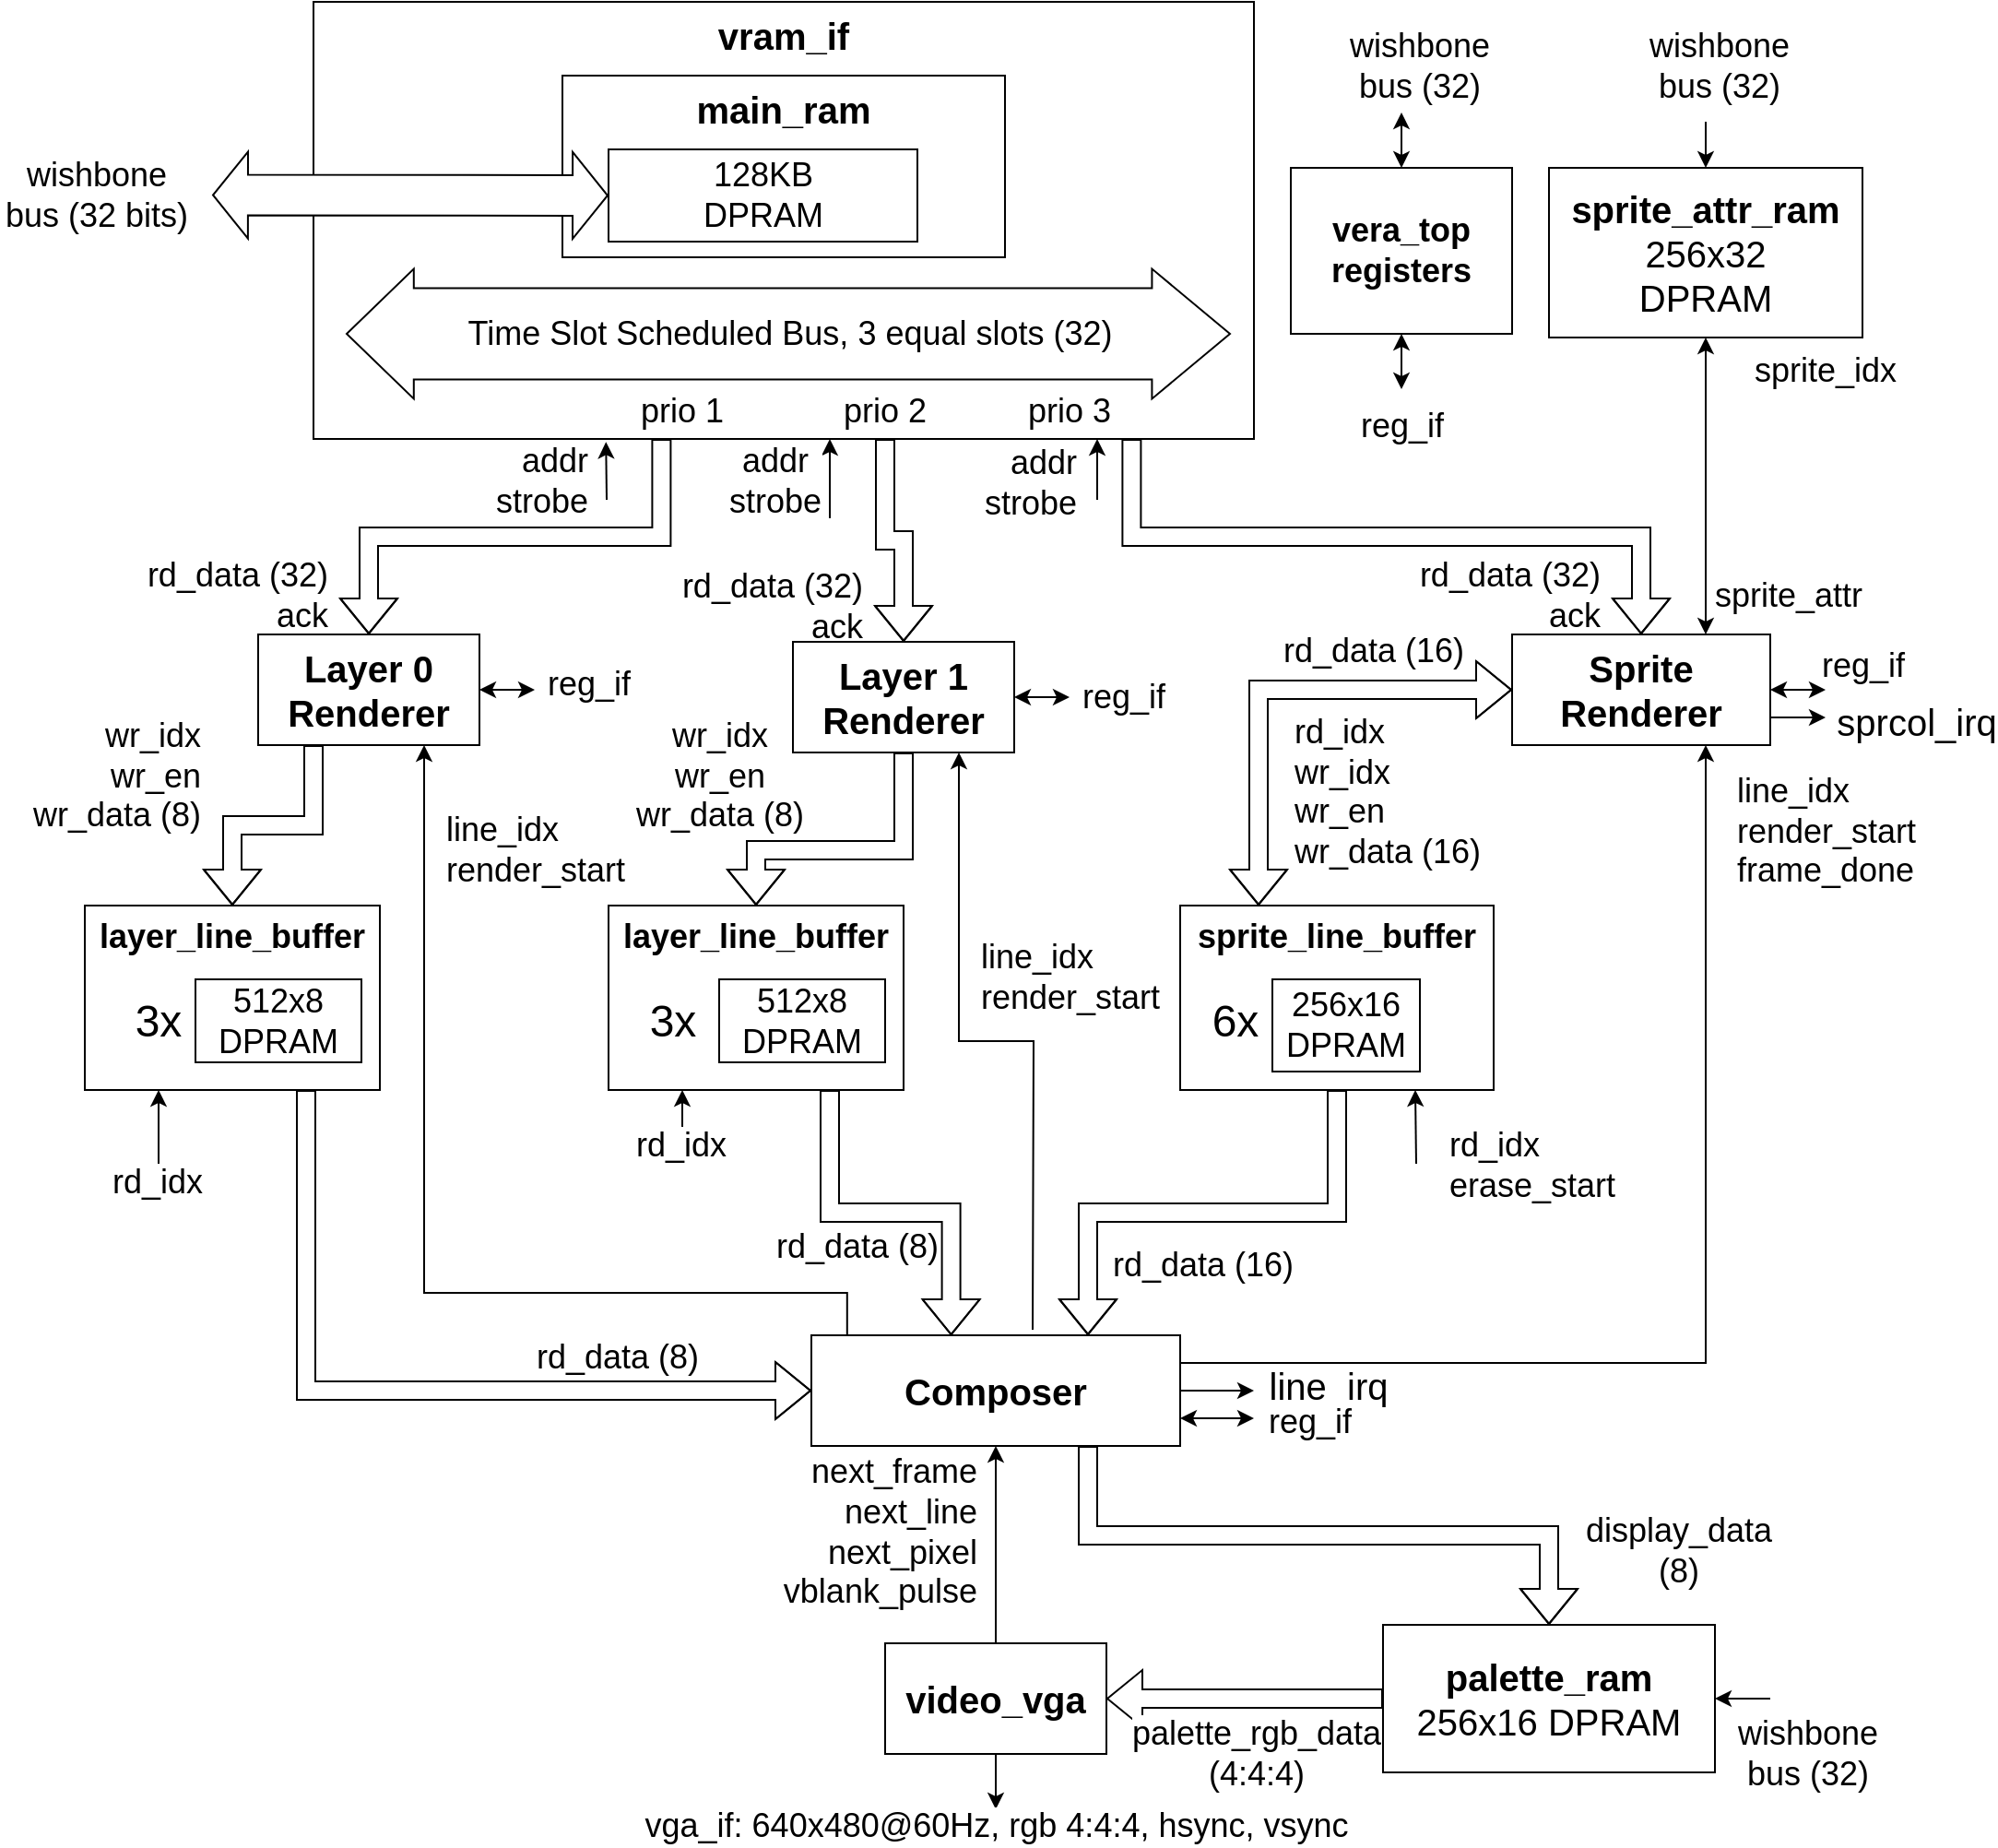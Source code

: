 <mxfile version="26.2.2">
  <diagram id="11eAHBRrNIEwB-Tkvam0" name="Page-1">
    <mxGraphModel dx="784" dy="2448" grid="1" gridSize="10" guides="1" tooltips="1" connect="1" arrows="1" fold="1" page="1" pageScale="1" pageWidth="850" pageHeight="1100" math="0" shadow="0">
      <root>
        <mxCell id="0" />
        <mxCell id="1" parent="0" />
        <mxCell id="lVq0YVk2atilzudD0r1q-37" value="&lt;b style=&quot;font-size: 20px;&quot;&gt;vram_if&lt;/b&gt;" style="rounded=0;whiteSpace=wrap;html=1;direction=east;verticalAlign=top;fontSize=20;points=[[0,0,0,0,0],[0,0.25,0,0,0],[0,0.51,0,0,0],[0,0.75,0,0,0],[0,1,0,0,0],[0.13,1,0,0,0],[0.25,0,0,0,0],[0.25,1,0,0,0],[0.37,1,0,0,0],[0.5,0,0,0,0],[0.5,1,0,0,0],[0.63,1,0,0,0],[0.75,0,0,0,0],[0.75,1,0,0,0],[0.87,1,0,0,0],[1,0,0,0,0],[1,0.25,0,0,0],[1,0.51,0,0,0],[1,0.75,0,0,0],[1,1,0,0,0]];" parent="1" vertex="1">
          <mxGeometry x="280" y="-430" width="510" height="237" as="geometry" />
        </mxCell>
        <mxCell id="bke2pzSlPwA9_ymp5hyP-1" value="main_ram" style="rounded=0;whiteSpace=wrap;html=1;verticalAlign=top;fontStyle=1;fontSize=20;" parent="1" vertex="1">
          <mxGeometry x="415" y="-390" width="240" height="98.5" as="geometry" />
        </mxCell>
        <mxCell id="lVq0YVk2atilzudD0r1q-149" value="sprcol_irq" style="endArrow=classic;html=1;rounded=0;fontSize=20;targetPerimeterSpacing=0;exitX=1;exitY=0.75;exitDx=0;exitDy=0;" parent="1" source="lVq0YVk2atilzudD0r1q-22" edge="1">
          <mxGeometry x="1" y="-50" width="50" height="50" relative="1" as="geometry">
            <mxPoint x="1080" y="10" as="sourcePoint" />
            <mxPoint x="1100" y="-42" as="targetPoint" />
            <mxPoint x="49" y="-48" as="offset" />
          </mxGeometry>
        </mxCell>
        <mxCell id="lVq0YVk2atilzudD0r1q-148" value="line_irq" style="endArrow=classic;html=1;rounded=0;fontSize=20;targetPerimeterSpacing=0;exitX=1;exitY=0.5;exitDx=0;exitDy=0;" parent="1" source="lVq0YVk2atilzudD0r1q-32" edge="1">
          <mxGeometry x="1" y="40" width="50" height="50" relative="1" as="geometry">
            <mxPoint x="860" y="370" as="sourcePoint" />
            <mxPoint x="790" y="323" as="targetPoint" />
            <mxPoint x="40" y="37" as="offset" />
          </mxGeometry>
        </mxCell>
        <mxCell id="lVq0YVk2atilzudD0r1q-20" value="wr_idx&lt;br style=&quot;font-size: 18px;&quot;&gt;wr_en&lt;br style=&quot;font-size: 18px;&quot;&gt;wr_data (8)" style="endArrow=classic;html=1;rounded=0;endFill=1;edgeStyle=orthogonalEdgeStyle;fontSize=18;entryX=0.5;entryY=0;entryDx=0;entryDy=0;shape=flexArrow;" parent="1" source="lVq0YVk2atilzudD0r1q-15" target="lVq0YVk2atilzudD0r1q-19" edge="1">
          <mxGeometry x="0.632" y="-45" width="50" height="50" relative="1" as="geometry">
            <mxPoint x="430" y="-10" as="sourcePoint" />
            <mxPoint x="480" y="40" as="targetPoint" />
            <Array as="points">
              <mxPoint x="600" y="30" />
              <mxPoint x="520" y="30" />
            </Array>
            <mxPoint x="25" y="-40" as="offset" />
          </mxGeometry>
        </mxCell>
        <mxCell id="lVq0YVk2atilzudD0r1q-1" value="&lt;b&gt;Layer 0 Renderer&lt;/b&gt;" style="rounded=0;whiteSpace=wrap;html=1;direction=east;fontSize=20;" parent="1" vertex="1">
          <mxGeometry x="250" y="-87" width="120" height="60" as="geometry" />
        </mxCell>
        <mxCell id="lVq0YVk2atilzudD0r1q-2" value="line_idx&lt;br style=&quot;font-size: 18px;&quot;&gt;render_start" style="endArrow=none;html=1;rounded=0;startArrow=classic;startFill=1;edgeStyle=orthogonalEdgeStyle;exitX=0.75;exitY=1;exitDx=0;exitDy=0;entryX=0.097;entryY=0.001;entryDx=0;entryDy=0;entryPerimeter=0;fontSize=18;align=left;" parent="1" source="lVq0YVk2atilzudD0r1q-1" target="lVq0YVk2atilzudD0r1q-32" edge="1">
          <mxGeometry x="-0.792" y="10" width="50" height="50" relative="1" as="geometry">
            <mxPoint x="130" y="30" as="sourcePoint" />
            <mxPoint x="570" y="290" as="targetPoint" />
            <Array as="points">
              <mxPoint x="340" y="270" />
              <mxPoint x="569" y="270" />
            </Array>
            <mxPoint as="offset" />
          </mxGeometry>
        </mxCell>
        <mxCell id="lVq0YVk2atilzudD0r1q-3" value="reg_if" style="endArrow=classic;html=1;rounded=0;startArrow=classic;startFill=1;endFill=1;fontSize=18;" parent="1" source="lVq0YVk2atilzudD0r1q-1" edge="1">
          <mxGeometry x="1" y="30" width="50" height="50" relative="1" as="geometry">
            <mxPoint x="300" y="-70" as="sourcePoint" />
            <mxPoint x="400" y="-57" as="targetPoint" />
            <mxPoint x="29" y="27" as="offset" />
          </mxGeometry>
        </mxCell>
        <mxCell id="lVq0YVk2atilzudD0r1q-4" value="" style="endArrow=classic;html=1;rounded=0;startArrow=none;startFill=0;endFill=1;exitX=0.37;exitY=1;exitDx=0;exitDy=0;edgeStyle=orthogonalEdgeStyle;fontSize=18;shape=flexArrow;exitPerimeter=0;" parent="1" source="lVq0YVk2atilzudD0r1q-37" target="lVq0YVk2atilzudD0r1q-1" edge="1">
          <mxGeometry width="50" height="50" relative="1" as="geometry">
            <mxPoint x="180" y="-120" as="sourcePoint" />
            <mxPoint x="210" y="-70" as="targetPoint" />
          </mxGeometry>
        </mxCell>
        <mxCell id="lVq0YVk2atilzudD0r1q-11" value="&lt;b&gt;layer_line_buffer&lt;/b&gt;" style="rounded=0;whiteSpace=wrap;html=1;direction=east;fontSize=18;verticalAlign=top;" parent="1" vertex="1">
          <mxGeometry x="156" y="60" width="160" height="100" as="geometry" />
        </mxCell>
        <mxCell id="lVq0YVk2atilzudD0r1q-13" value="wr_idx&lt;br style=&quot;font-size: 18px;&quot;&gt;wr_en&lt;br style=&quot;font-size: 18px;&quot;&gt;wr_data (8)" style="endArrow=classic;html=1;rounded=0;startArrow=none;startFill=0;endFill=1;edgeStyle=orthogonalEdgeStyle;fontSize=18;exitX=0.25;exitY=1;exitDx=0;exitDy=0;shape=flexArrow;align=right;" parent="1" source="lVq0YVk2atilzudD0r1q-1" target="lVq0YVk2atilzudD0r1q-11" edge="1">
          <mxGeometry x="0.336" y="-31" width="50" height="50" relative="1" as="geometry">
            <mxPoint x="40" y="-10" as="sourcePoint" />
            <mxPoint x="90" y="40" as="targetPoint" />
            <mxPoint x="15" y="-27" as="offset" />
          </mxGeometry>
        </mxCell>
        <mxCell id="lVq0YVk2atilzudD0r1q-15" value="&lt;b&gt;Layer 1 Renderer&lt;/b&gt;" style="rounded=0;whiteSpace=wrap;html=1;direction=east;fontSize=20;" parent="1" vertex="1">
          <mxGeometry x="540" y="-83" width="120" height="60" as="geometry" />
        </mxCell>
        <mxCell id="lVq0YVk2atilzudD0r1q-16" value="line_idx&lt;br style=&quot;font-size: 18px;&quot;&gt;render_start" style="endArrow=none;html=1;rounded=0;startArrow=classic;startFill=1;edgeStyle=orthogonalEdgeStyle;exitX=0.75;exitY=1;exitDx=0;exitDy=0;fontSize=18;align=left;" parent="1" source="lVq0YVk2atilzudD0r1q-15" edge="1">
          <mxGeometry x="-0.303" y="10" width="50" height="50" relative="1" as="geometry">
            <mxPoint x="520" y="30" as="sourcePoint" />
            <mxPoint x="670" y="290" as="targetPoint" />
            <mxPoint y="-1" as="offset" />
          </mxGeometry>
        </mxCell>
        <mxCell id="lVq0YVk2atilzudD0r1q-17" value="reg_if" style="endArrow=classic;html=1;rounded=0;startArrow=classic;startFill=1;endFill=1;fontSize=18;" parent="1" source="lVq0YVk2atilzudD0r1q-15" edge="1">
          <mxGeometry x="1" y="30" width="50" height="50" relative="1" as="geometry">
            <mxPoint x="690" y="-70" as="sourcePoint" />
            <mxPoint x="690" y="-53" as="targetPoint" />
            <mxPoint x="29" y="30" as="offset" />
          </mxGeometry>
        </mxCell>
        <mxCell id="lVq0YVk2atilzudD0r1q-18" value="" style="endArrow=classic;html=1;rounded=0;startArrow=none;startFill=0;endFill=1;exitX=0.5;exitY=1;exitDx=0;exitDy=0;fontSize=18;edgeStyle=orthogonalEdgeStyle;shape=flexArrow;" parent="1" source="lVq0YVk2atilzudD0r1q-132" target="lVq0YVk2atilzudD0r1q-15" edge="1">
          <mxGeometry width="50" height="50" relative="1" as="geometry">
            <mxPoint x="570" y="-120" as="sourcePoint" />
            <mxPoint x="600" y="-70" as="targetPoint" />
          </mxGeometry>
        </mxCell>
        <mxCell id="lVq0YVk2atilzudD0r1q-19" value="&lt;b&gt;layer_line_buffer&lt;/b&gt;" style="rounded=0;whiteSpace=wrap;html=1;direction=east;fontSize=18;verticalAlign=top;" parent="1" vertex="1">
          <mxGeometry x="440" y="60" width="160" height="100" as="geometry" />
        </mxCell>
        <mxCell id="lVq0YVk2atilzudD0r1q-22" value="&lt;b&gt;Sprite&lt;br style=&quot;font-size: 20px;&quot;&gt;Renderer&lt;/b&gt;" style="rounded=0;whiteSpace=wrap;html=1;direction=east;fontSize=20;" parent="1" vertex="1">
          <mxGeometry x="930" y="-87" width="140" height="60" as="geometry" />
        </mxCell>
        <mxCell id="lVq0YVk2atilzudD0r1q-23" value="reg_if" style="endArrow=classic;html=1;rounded=0;startArrow=classic;startFill=1;endFill=1;fontSize=18;" parent="1" source="lVq0YVk2atilzudD0r1q-22" edge="1">
          <mxGeometry x="1" y="24" width="50" height="50" relative="1" as="geometry">
            <mxPoint x="1000" y="-60" as="sourcePoint" />
            <mxPoint x="1100" y="-57" as="targetPoint" />
            <mxPoint x="20" y="11" as="offset" />
          </mxGeometry>
        </mxCell>
        <mxCell id="lVq0YVk2atilzudD0r1q-25" value="" style="endArrow=classic;html=1;rounded=0;startArrow=none;startFill=0;endFill=1;edgeStyle=elbowEdgeStyle;fontSize=18;elbow=vertical;exitX=0.87;exitY=1;exitDx=0;exitDy=0;shape=flexArrow;exitPerimeter=0;" parent="1" source="lVq0YVk2atilzudD0r1q-37" target="lVq0YVk2atilzudD0r1q-22" edge="1">
          <mxGeometry width="50" height="50" relative="1" as="geometry">
            <mxPoint x="680" y="-190" as="sourcePoint" />
            <mxPoint x="920" y="-60" as="targetPoint" />
          </mxGeometry>
        </mxCell>
        <mxCell id="lVq0YVk2atilzudD0r1q-28" value="&lt;b&gt;sprite_line_buffer&lt;/b&gt;" style="rounded=0;whiteSpace=wrap;html=1;direction=east;fontSize=18;verticalAlign=top;" parent="1" vertex="1">
          <mxGeometry x="750" y="60" width="170" height="100" as="geometry" />
        </mxCell>
        <mxCell id="lVq0YVk2atilzudD0r1q-29" value="" style="endArrow=classic;html=1;rounded=0;startArrow=classic;startFill=1;entryX=0;entryY=0.5;entryDx=0;entryDy=0;endFill=1;fontSize=18;shape=flexArrow;edgeStyle=orthogonalEdgeStyle;exitX=0.25;exitY=0;exitDx=0;exitDy=0;" parent="1" source="lVq0YVk2atilzudD0r1q-28" target="lVq0YVk2atilzudD0r1q-22" edge="1">
          <mxGeometry width="50" height="50" relative="1" as="geometry">
            <mxPoint x="780" y="20" as="sourcePoint" />
            <mxPoint x="800" y="-60" as="targetPoint" />
          </mxGeometry>
        </mxCell>
        <mxCell id="lVq0YVk2atilzudD0r1q-30" value="" style="endArrow=classic;html=1;rounded=0;startArrow=classic;startFill=1;endFill=1;fontSize=18;entryX=0.75;entryY=0;entryDx=0;entryDy=0;edgeStyle=elbowEdgeStyle;elbow=vertical;" parent="1" source="lVq0YVk2atilzudD0r1q-36" target="lVq0YVk2atilzudD0r1q-22" edge="1">
          <mxGeometry width="50" height="50" relative="1" as="geometry">
            <mxPoint x="1020" y="-90" as="sourcePoint" />
            <mxPoint x="1020" y="-60" as="targetPoint" />
          </mxGeometry>
        </mxCell>
        <mxCell id="lVq0YVk2atilzudD0r1q-31" value="" style="endArrow=classic;html=1;rounded=0;startArrow=none;startFill=0;endFill=1;edgeStyle=orthogonalEdgeStyle;entryX=0.75;entryY=0;entryDx=0;entryDy=0;fontSize=18;shape=flexArrow;" parent="1" source="lVq0YVk2atilzudD0r1q-28" target="lVq0YVk2atilzudD0r1q-32" edge="1">
          <mxGeometry width="50" height="50" relative="1" as="geometry">
            <mxPoint x="760" y="130" as="sourcePoint" />
            <mxPoint x="780" y="160" as="targetPoint" />
          </mxGeometry>
        </mxCell>
        <mxCell id="lVq0YVk2atilzudD0r1q-32" value="&lt;b&gt;Composer&lt;/b&gt;" style="rounded=0;whiteSpace=wrap;html=1;direction=east;fontSize=20;" parent="1" vertex="1">
          <mxGeometry x="550" y="293" width="200" height="60" as="geometry" />
        </mxCell>
        <mxCell id="lVq0YVk2atilzudD0r1q-33" value="" style="endArrow=classic;html=1;rounded=0;startArrow=none;startFill=0;endFill=1;edgeStyle=orthogonalEdgeStyle;entryX=0.379;entryY=0.001;entryDx=0;entryDy=0;entryPerimeter=0;fontSize=18;shape=flexArrow;exitX=0.75;exitY=1;exitDx=0;exitDy=0;" parent="1" source="lVq0YVk2atilzudD0r1q-19" target="lVq0YVk2atilzudD0r1q-32" edge="1">
          <mxGeometry width="50" height="50" relative="1" as="geometry">
            <mxPoint x="660" y="140" as="sourcePoint" />
            <mxPoint x="710" y="190" as="targetPoint" />
          </mxGeometry>
        </mxCell>
        <mxCell id="lVq0YVk2atilzudD0r1q-35" value="line_idx&lt;br style=&quot;font-size: 18px;&quot;&gt;render_start&lt;br style=&quot;font-size: 18px;&quot;&gt;frame_done" style="endArrow=none;html=1;rounded=0;targetPerimeterSpacing=0;startArrow=classic;startFill=1;edgeStyle=orthogonalEdgeStyle;entryX=1;entryY=0.25;entryDx=0;entryDy=0;fontSize=18;elbow=vertical;exitX=0.75;exitY=1;exitDx=0;exitDy=0;align=left;" parent="1" source="lVq0YVk2atilzudD0r1q-22" target="lVq0YVk2atilzudD0r1q-32" edge="1">
          <mxGeometry x="-0.848" y="15" width="50" height="50" relative="1" as="geometry">
            <mxPoint x="860" y="130" as="sourcePoint" />
            <mxPoint x="720" y="290" as="targetPoint" />
            <Array as="points">
              <mxPoint x="1035" y="308" />
            </Array>
            <mxPoint as="offset" />
          </mxGeometry>
        </mxCell>
        <mxCell id="lVq0YVk2atilzudD0r1q-36" value="&lt;b&gt;sprite_attr_ram&lt;/b&gt;&lt;br style=&quot;font-size: 20px;&quot;&gt;256x32&lt;br style=&quot;font-size: 20px;&quot;&gt;DPRAM" style="rounded=0;whiteSpace=wrap;html=1;direction=east;fontSize=20;" parent="1" vertex="1">
          <mxGeometry x="950" y="-340" width="170" height="92" as="geometry" />
        </mxCell>
        <mxCell id="lVq0YVk2atilzudD0r1q-39" value="reg_if" style="endArrow=classic;html=1;rounded=0;startArrow=classic;startFill=1;endFill=1;entryX=1;entryY=0.75;entryDx=0;entryDy=0;fontSize=18;" parent="1" target="lVq0YVk2atilzudD0r1q-32" edge="1">
          <mxGeometry x="-1" y="30" width="50" height="50" relative="1" as="geometry">
            <mxPoint x="790" y="338" as="sourcePoint" />
            <mxPoint x="780" y="-10" as="targetPoint" />
            <mxPoint x="30" y="-28" as="offset" />
          </mxGeometry>
        </mxCell>
        <mxCell id="lVq0YVk2atilzudD0r1q-41" value="&lt;b&gt;video_vga&lt;/b&gt;" style="rounded=0;whiteSpace=wrap;html=1;direction=east;fontSize=20;" parent="1" vertex="1">
          <mxGeometry x="590" y="460" width="120" height="60" as="geometry" />
        </mxCell>
        <mxCell id="lVq0YVk2atilzudD0r1q-42" value="&lt;b&gt;palette_ram&lt;/b&gt;&lt;br style=&quot;font-size: 20px;&quot;&gt;256x16 DPRAM" style="rounded=0;whiteSpace=wrap;html=1;direction=east;fontSize=20;" parent="1" vertex="1">
          <mxGeometry x="860" y="450" width="180" height="80" as="geometry" />
        </mxCell>
        <mxCell id="lVq0YVk2atilzudD0r1q-43" value="palette_rgb_data&lt;br&gt;(4:4:4)" style="endArrow=none;html=1;rounded=0;endFill=0;startArrow=classic;startFill=1;fontSize=18;entryX=0;entryY=0.5;entryDx=0;entryDy=0;shape=flexArrow;" parent="1" source="lVq0YVk2atilzudD0r1q-41" target="lVq0YVk2atilzudD0r1q-42" edge="1">
          <mxGeometry x="0.059" y="-30" width="50" height="50" relative="1" as="geometry">
            <mxPoint x="750" y="440" as="sourcePoint" />
            <mxPoint x="800" y="580" as="targetPoint" />
            <mxPoint x="1" as="offset" />
          </mxGeometry>
        </mxCell>
        <mxCell id="lVq0YVk2atilzudD0r1q-44" value="vga_if: 640x480@60Hz, rgb 4:4:4, hsync, vsync" style="endArrow=classic;html=1;rounded=0;endFill=1;fontSize=18;" parent="1" source="lVq0YVk2atilzudD0r1q-41" edge="1">
          <mxGeometry x="1" y="10" width="50" height="50" relative="1" as="geometry">
            <mxPoint x="620" y="590" as="sourcePoint" />
            <mxPoint x="650" y="550" as="targetPoint" />
            <mxPoint x="-10" y="9" as="offset" />
          </mxGeometry>
        </mxCell>
        <mxCell id="lVq0YVk2atilzudD0r1q-56" value="" style="endArrow=classic;html=1;rounded=0;targetPerimeterSpacing=0;startArrow=none;startFill=0;edgeStyle=orthogonalEdgeStyle;entryX=0;entryY=0.5;entryDx=0;entryDy=0;fontSize=18;shape=flexArrow;exitX=0.75;exitY=1;exitDx=0;exitDy=0;" parent="1" source="lVq0YVk2atilzudD0r1q-11" target="lVq0YVk2atilzudD0r1q-32" edge="1">
          <mxGeometry width="50" height="50" relative="1" as="geometry">
            <mxPoint x="430" y="370" as="sourcePoint" />
            <mxPoint x="480" y="320" as="targetPoint" />
            <Array as="points">
              <mxPoint x="276" y="323" />
            </Array>
          </mxGeometry>
        </mxCell>
        <mxCell id="lVq0YVk2atilzudD0r1q-72" value="rd_data (8)" style="text;html=1;strokeColor=none;fillColor=none;align=center;verticalAlign=middle;whiteSpace=wrap;rounded=0;fontSize=18;" parent="1" vertex="1">
          <mxGeometry x="350" y="290" width="190" height="30" as="geometry" />
        </mxCell>
        <mxCell id="lVq0YVk2atilzudD0r1q-76" value="rd_data (16)" style="text;html=1;strokeColor=none;fillColor=none;align=center;verticalAlign=middle;whiteSpace=wrap;rounded=0;fontSize=18;" parent="1" vertex="1">
          <mxGeometry x="660" y="240" width="205" height="30" as="geometry" />
        </mxCell>
        <mxCell id="lVq0YVk2atilzudD0r1q-78" value="rd_data (8)" style="text;html=1;strokeColor=none;fillColor=none;align=center;verticalAlign=middle;whiteSpace=wrap;rounded=0;fontSize=18;" parent="1" vertex="1">
          <mxGeometry x="480" y="230" width="190" height="30" as="geometry" />
        </mxCell>
        <mxCell id="lVq0YVk2atilzudD0r1q-80" value="&lt;br&gt;&lt;span style=&quot;color: rgb(0, 0, 0); font-family: Helvetica; font-size: 18px; font-style: normal; font-variant-ligatures: normal; font-variant-caps: normal; font-weight: 400; letter-spacing: normal; orphans: 2; text-indent: 0px; text-transform: none; widows: 2; word-spacing: 0px; -webkit-text-stroke-width: 0px; background-color: rgb(255, 255, 255); text-decoration-thickness: initial; text-decoration-style: initial; text-decoration-color: initial; float: none; display: inline !important;&quot;&gt;rd_idx&lt;/span&gt;&lt;br style=&quot;color: rgb(0, 0, 0); font-family: Helvetica; font-size: 18px; font-style: normal; font-variant-ligatures: normal; font-variant-caps: normal; font-weight: 400; letter-spacing: normal; orphans: 2; text-indent: 0px; text-transform: none; widows: 2; word-spacing: 0px; -webkit-text-stroke-width: 0px; text-decoration-thickness: initial; text-decoration-style: initial; text-decoration-color: initial;&quot;&gt;&lt;span style=&quot;color: rgb(0, 0, 0); font-family: Helvetica; font-size: 18px; font-style: normal; font-variant-ligatures: normal; font-variant-caps: normal; font-weight: 400; letter-spacing: normal; orphans: 2; text-indent: 0px; text-transform: none; widows: 2; word-spacing: 0px; -webkit-text-stroke-width: 0px; background-color: rgb(255, 255, 255); text-decoration-thickness: initial; text-decoration-style: initial; text-decoration-color: initial; float: none; display: inline !important;&quot;&gt;wr_idx&lt;br&gt;&lt;/span&gt;wr_en&lt;br style=&quot;color: rgb(0, 0, 0); font-family: Helvetica; font-size: 18px; font-style: normal; font-variant-ligatures: normal; font-variant-caps: normal; font-weight: 400; letter-spacing: normal; orphans: 2; text-indent: 0px; text-transform: none; widows: 2; word-spacing: 0px; -webkit-text-stroke-width: 0px; text-decoration-thickness: initial; text-decoration-style: initial; text-decoration-color: initial;&quot;&gt;&lt;span style=&quot;color: rgb(0, 0, 0); font-family: Helvetica; font-size: 18px; font-style: normal; font-variant-ligatures: normal; font-variant-caps: normal; font-weight: 400; letter-spacing: normal; orphans: 2; text-indent: 0px; text-transform: none; widows: 2; word-spacing: 0px; -webkit-text-stroke-width: 0px; background-color: rgb(255, 255, 255); text-decoration-thickness: initial; text-decoration-style: initial; text-decoration-color: initial; float: none; display: inline !important;&quot;&gt;wr_data (16)&lt;/span&gt;" style="text;html=1;strokeColor=none;fillColor=none;align=left;verticalAlign=middle;whiteSpace=wrap;rounded=0;fontSize=18;" parent="1" vertex="1">
          <mxGeometry x="810" y="-27" width="110" height="30" as="geometry" />
        </mxCell>
        <mxCell id="lVq0YVk2atilzudD0r1q-81" value="rd_data (16)" style="text;html=1;strokeColor=none;fillColor=none;align=center;verticalAlign=middle;whiteSpace=wrap;rounded=0;fontSize=18;" parent="1" vertex="1">
          <mxGeometry x="800" y="-93" width="110" height="30" as="geometry" />
        </mxCell>
        <mxCell id="lVq0YVk2atilzudD0r1q-82" value="display_data&lt;br&gt;(8)" style="endArrow=classic;html=1;rounded=0;targetPerimeterSpacing=0;entryX=0.5;entryY=0;entryDx=0;entryDy=0;edgeStyle=orthogonalEdgeStyle;exitX=0.75;exitY=1;exitDx=0;exitDy=0;fontSize=18;shape=flexArrow;" parent="1" source="lVq0YVk2atilzudD0r1q-32" target="lVq0YVk2atilzudD0r1q-42" edge="1">
          <mxGeometry x="0.769" y="70" width="50" height="50" relative="1" as="geometry">
            <mxPoint x="830" y="420" as="sourcePoint" />
            <mxPoint x="880" y="370" as="targetPoint" />
            <mxPoint as="offset" />
          </mxGeometry>
        </mxCell>
        <mxCell id="lVq0YVk2atilzudD0r1q-83" value="" style="endArrow=classic;html=1;rounded=0;targetPerimeterSpacing=0;exitX=0.5;exitY=0;exitDx=0;exitDy=0;fontSize=18;" parent="1" source="lVq0YVk2atilzudD0r1q-41" target="lVq0YVk2atilzudD0r1q-32" edge="1">
          <mxGeometry width="50" height="50" relative="1" as="geometry">
            <mxPoint x="460" y="470" as="sourcePoint" />
            <mxPoint x="510" y="420" as="targetPoint" />
          </mxGeometry>
        </mxCell>
        <mxCell id="lVq0YVk2atilzudD0r1q-84" value="next_frame&lt;br style=&quot;background-color: rgb(248, 249, 250); font-size: 18px;&quot;&gt;next_line&lt;br style=&quot;background-color: rgb(248, 249, 250); font-size: 18px;&quot;&gt;next_pixel&lt;br style=&quot;background-color: rgb(248, 249, 250); font-size: 18px;&quot;&gt;vblank_pulse&lt;br style=&quot;font-size: 18px; background-color: rgb(248, 249, 250);&quot;&gt;" style="edgeLabel;html=1;align=right;verticalAlign=middle;resizable=0;points=[];fontSize=18;" parent="lVq0YVk2atilzudD0r1q-83" vertex="1" connectable="0">
          <mxGeometry x="0.26" y="-1" relative="1" as="geometry">
            <mxPoint x="-11" y="7" as="offset" />
          </mxGeometry>
        </mxCell>
        <mxCell id="lVq0YVk2atilzudD0r1q-85" value="sprite_idx" style="text;html=1;strokeColor=none;fillColor=none;align=center;verticalAlign=middle;whiteSpace=wrap;rounded=0;fontSize=18;" parent="1" vertex="1">
          <mxGeometry x="1070" y="-245" width="60" height="30" as="geometry" />
        </mxCell>
        <mxCell id="lVq0YVk2atilzudD0r1q-86" value="sprite_attr" style="text;html=1;strokeColor=none;fillColor=none;align=center;verticalAlign=middle;whiteSpace=wrap;rounded=0;fontSize=18;" parent="1" vertex="1">
          <mxGeometry x="1050" y="-123" width="60" height="30" as="geometry" />
        </mxCell>
        <mxCell id="lVq0YVk2atilzudD0r1q-88" value="rd_data (32)&lt;br&gt;ack" style="text;html=1;strokeColor=none;fillColor=none;align=right;verticalAlign=middle;whiteSpace=wrap;rounded=0;fontSize=18;" parent="1" vertex="1">
          <mxGeometry x="170" y="-123" width="120" height="30" as="geometry" />
        </mxCell>
        <mxCell id="lVq0YVk2atilzudD0r1q-90" value="rd_data (32)&lt;br&gt;ack" style="text;html=1;strokeColor=none;fillColor=none;align=right;verticalAlign=middle;whiteSpace=wrap;rounded=0;fontSize=18;" parent="1" vertex="1">
          <mxGeometry x="450" y="-117" width="130" height="30" as="geometry" />
        </mxCell>
        <mxCell id="lVq0YVk2atilzudD0r1q-92" value="rd_data (32)&lt;br&gt;ack" style="text;html=1;strokeColor=none;fillColor=none;align=right;verticalAlign=middle;whiteSpace=wrap;rounded=0;fontSize=18;" parent="1" vertex="1">
          <mxGeometry x="810" y="-123" width="170" height="30" as="geometry" />
        </mxCell>
        <mxCell id="lVq0YVk2atilzudD0r1q-94" value="wishbone&lt;br&gt;bus (32)" style="endArrow=none;startArrow=classic;html=1;rounded=0;targetPerimeterSpacing=0;exitX=1;exitY=0.5;exitDx=0;exitDy=0;fontSize=18;endFill=0;" parent="1" source="lVq0YVk2atilzudD0r1q-42" edge="1">
          <mxGeometry x="1" y="-36" width="50" height="50" relative="1" as="geometry">
            <mxPoint x="970" y="520" as="sourcePoint" />
            <mxPoint x="1070" y="490" as="targetPoint" />
            <mxPoint x="20" y="-6" as="offset" />
          </mxGeometry>
        </mxCell>
        <mxCell id="lVq0YVk2atilzudD0r1q-101" value="rd_idx" style="endArrow=classic;html=1;rounded=0;fontSize=18;targetPerimeterSpacing=0;elbow=vertical;entryX=0.25;entryY=1;entryDx=0;entryDy=0;" parent="1" target="lVq0YVk2atilzudD0r1q-11" edge="1">
          <mxGeometry x="-1" y="10" width="50" height="50" relative="1" as="geometry">
            <mxPoint x="196" y="200" as="sourcePoint" />
            <mxPoint x="226" y="140" as="targetPoint" />
            <mxPoint x="9" y="10" as="offset" />
          </mxGeometry>
        </mxCell>
        <mxCell id="lVq0YVk2atilzudD0r1q-102" value="rd_idx" style="endArrow=classic;html=1;rounded=0;fontSize=18;targetPerimeterSpacing=0;elbow=vertical;entryX=0.25;entryY=1;entryDx=0;entryDy=0;" parent="1" target="lVq0YVk2atilzudD0r1q-19" edge="1">
          <mxGeometry x="-1" y="10" width="50" height="50" relative="1" as="geometry">
            <mxPoint x="480" y="180" as="sourcePoint" />
            <mxPoint x="227.5" y="130" as="targetPoint" />
            <mxPoint x="9" y="10" as="offset" />
          </mxGeometry>
        </mxCell>
        <mxCell id="lVq0YVk2atilzudD0r1q-105" value="addr&lt;br&gt;strobe" style="endArrow=classic;html=1;rounded=0;fontSize=18;targetPerimeterSpacing=0;elbow=vertical;entryX=0.311;entryY=1.007;entryDx=0;entryDy=0;entryPerimeter=0;align=right;" parent="1" target="lVq0YVk2atilzudD0r1q-37" edge="1">
          <mxGeometry x="-0.362" y="9" width="50" height="50" relative="1" as="geometry">
            <mxPoint x="439" y="-160" as="sourcePoint" />
            <mxPoint x="290" y="-180" as="targetPoint" />
            <mxPoint as="offset" />
          </mxGeometry>
        </mxCell>
        <mxCell id="lVq0YVk2atilzudD0r1q-107" value="addr&lt;br&gt;strobe" style="endArrow=classic;html=1;rounded=0;fontSize=18;targetPerimeterSpacing=0;elbow=vertical;entryX=0;entryY=1;entryDx=0;entryDy=0;" parent="1" target="lVq0YVk2atilzudD0r1q-132" edge="1">
          <mxGeometry x="-0.07" y="30" width="50" height="50" relative="1" as="geometry">
            <mxPoint x="560" y="-150" as="sourcePoint" />
            <mxPoint x="580" y="-180" as="targetPoint" />
            <mxPoint as="offset" />
          </mxGeometry>
        </mxCell>
        <mxCell id="lVq0YVk2atilzudD0r1q-108" value="addr&lt;br&gt;strobe" style="endArrow=classic;html=1;rounded=0;fontSize=18;targetPerimeterSpacing=0;elbow=vertical;entryX=0.75;entryY=1;entryDx=0;entryDy=0;align=right;" parent="1" target="lVq0YVk2atilzudD0r1q-133" edge="1">
          <mxGeometry x="-0.394" y="10" width="50" height="50" relative="1" as="geometry">
            <mxPoint x="705" y="-160" as="sourcePoint" />
            <mxPoint x="760" y="-180" as="targetPoint" />
            <mxPoint y="1" as="offset" />
          </mxGeometry>
        </mxCell>
        <mxCell id="lVq0YVk2atilzudD0r1q-110" value="512x8&lt;br&gt;DPRAM" style="rounded=0;whiteSpace=wrap;html=1;fontSize=18;" parent="1" vertex="1">
          <mxGeometry x="216" y="100" width="90" height="45" as="geometry" />
        </mxCell>
        <mxCell id="lVq0YVk2atilzudD0r1q-113" value="512x8&lt;br&gt;DPRAM" style="rounded=0;whiteSpace=wrap;html=1;fontSize=18;" parent="1" vertex="1">
          <mxGeometry x="500" y="100" width="90" height="45" as="geometry" />
        </mxCell>
        <mxCell id="lVq0YVk2atilzudD0r1q-119" value="256x16&lt;br&gt;DPRAM" style="rounded=0;whiteSpace=wrap;html=1;fontSize=18;" parent="1" vertex="1">
          <mxGeometry x="800" y="100" width="80" height="50" as="geometry" />
        </mxCell>
        <mxCell id="lVq0YVk2atilzudD0r1q-123" value="rd_idx&lt;br&gt;erase_start" style="endArrow=classic;html=1;rounded=0;fontSize=18;targetPerimeterSpacing=0;align=left;entryX=0.75;entryY=1;entryDx=0;entryDy=0;" parent="1" target="lVq0YVk2atilzudD0r1q-28" edge="1">
          <mxGeometry x="-1" y="-16" width="50" height="50" relative="1" as="geometry">
            <mxPoint x="878" y="200" as="sourcePoint" />
            <mxPoint x="880" y="240" as="targetPoint" />
            <mxPoint y="1" as="offset" />
          </mxGeometry>
        </mxCell>
        <mxCell id="lVq0YVk2atilzudD0r1q-124" value="" style="endArrow=none;html=1;rounded=0;fontSize=18;targetPerimeterSpacing=0;startArrow=classic;startFill=1;exitX=0.5;exitY=0;exitDx=0;exitDy=0;endFill=0;" parent="1" source="lVq0YVk2atilzudD0r1q-36" edge="1">
          <mxGeometry x="1" y="10" width="50" height="50" relative="1" as="geometry">
            <mxPoint x="1030" y="-345" as="sourcePoint" />
            <mxPoint x="1035" y="-365" as="targetPoint" />
            <mxPoint x="10" y="-11" as="offset" />
          </mxGeometry>
        </mxCell>
        <mxCell id="lVq0YVk2atilzudD0r1q-127" value="128KB&lt;br&gt;DPRAM" style="rounded=0;whiteSpace=wrap;html=1;fontSize=18;" parent="1" vertex="1">
          <mxGeometry x="440" y="-350" width="167.5" height="50" as="geometry" />
        </mxCell>
        <mxCell id="lVq0YVk2atilzudD0r1q-131" value="prio 1" style="text;html=1;strokeColor=none;fillColor=none;align=center;verticalAlign=middle;whiteSpace=wrap;rounded=0;fontSize=18;" parent="1" vertex="1">
          <mxGeometry x="450" y="-223" width="60" height="30" as="geometry" />
        </mxCell>
        <mxCell id="lVq0YVk2atilzudD0r1q-132" value="prio 2" style="text;html=1;strokeColor=none;fillColor=none;align=center;verticalAlign=middle;whiteSpace=wrap;rounded=0;fontSize=18;" parent="1" vertex="1">
          <mxGeometry x="560" y="-223" width="60" height="30" as="geometry" />
        </mxCell>
        <mxCell id="lVq0YVk2atilzudD0r1q-133" value="prio 3" style="text;html=1;strokeColor=none;fillColor=none;align=center;verticalAlign=middle;whiteSpace=wrap;rounded=0;fontSize=18;" parent="1" vertex="1">
          <mxGeometry x="660" y="-223" width="60" height="30" as="geometry" />
        </mxCell>
        <mxCell id="lVq0YVk2atilzudD0r1q-136" value="Time Slot Scheduled Bus, 3 equal slots (32)" style="shape=flexArrow;endArrow=classic;html=1;rounded=0;fontSize=18;targetPerimeterSpacing=0;startArrow=block;width=49.412;startSize=11.8;endSize=13.765;" parent="1" edge="1">
          <mxGeometry width="50" height="50" relative="1" as="geometry">
            <mxPoint x="297.5" y="-250" as="sourcePoint" />
            <mxPoint x="777.5" y="-250" as="targetPoint" />
            <Array as="points" />
          </mxGeometry>
        </mxCell>
        <mxCell id="lVq0YVk2atilzudD0r1q-140" value="&lt;font style=&quot;font-size: 24px;&quot;&gt;3x&lt;/font&gt;" style="text;html=1;strokeColor=none;fillColor=none;align=center;verticalAlign=middle;whiteSpace=wrap;rounded=0;fontSize=18;" parent="1" vertex="1">
          <mxGeometry x="166" y="107.5" width="60" height="30" as="geometry" />
        </mxCell>
        <mxCell id="lVq0YVk2atilzudD0r1q-141" value="&lt;font style=&quot;font-size: 24px;&quot;&gt;3x&lt;/font&gt;" style="text;html=1;strokeColor=none;fillColor=none;align=center;verticalAlign=middle;whiteSpace=wrap;rounded=0;fontSize=18;" parent="1" vertex="1">
          <mxGeometry x="444.5" y="107.5" width="60" height="30" as="geometry" />
        </mxCell>
        <mxCell id="lVq0YVk2atilzudD0r1q-143" value="&lt;font style=&quot;font-size: 24px;&quot;&gt;6x&lt;/font&gt;" style="text;html=1;strokeColor=none;fillColor=none;align=center;verticalAlign=middle;whiteSpace=wrap;rounded=0;fontSize=18;" parent="1" vertex="1">
          <mxGeometry x="750" y="107.5" width="60" height="30" as="geometry" />
        </mxCell>
        <mxCell id="CwSzC2XVGOgtJNvMWzUx-1" value="vera_top&lt;br&gt;registers" style="rounded=0;whiteSpace=wrap;html=1;fontSize=18;fontStyle=1" parent="1" vertex="1">
          <mxGeometry x="810" y="-340" width="120" height="90" as="geometry" />
        </mxCell>
        <mxCell id="CwSzC2XVGOgtJNvMWzUx-2" value="" style="endArrow=classic;startArrow=classic;html=1;rounded=0;fontSize=18;exitX=0.5;exitY=0;exitDx=0;exitDy=0;" parent="1" source="CwSzC2XVGOgtJNvMWzUx-1" edge="1">
          <mxGeometry x="1" y="-14" width="50" height="50" relative="1" as="geometry">
            <mxPoint x="845" y="-340" as="sourcePoint" />
            <mxPoint x="870" y="-370" as="targetPoint" />
            <mxPoint x="-4" y="-10" as="offset" />
          </mxGeometry>
        </mxCell>
        <mxCell id="CwSzC2XVGOgtJNvMWzUx-3" value="reg_if" style="endArrow=classic;startArrow=classic;html=1;rounded=0;fontSize=18;entryX=0.5;entryY=1;entryDx=0;entryDy=0;" parent="1" target="CwSzC2XVGOgtJNvMWzUx-1" edge="1">
          <mxGeometry x="-1" y="-20" width="50" height="50" relative="1" as="geometry">
            <mxPoint x="870" y="-220" as="sourcePoint" />
            <mxPoint x="905" y="-270" as="targetPoint" />
            <mxPoint x="-20" y="20" as="offset" />
          </mxGeometry>
        </mxCell>
        <mxCell id="CwSzC2XVGOgtJNvMWzUx-6" value="wishbone bus (32)" style="text;html=1;strokeColor=none;fillColor=none;align=center;verticalAlign=middle;whiteSpace=wrap;rounded=0;fontSize=18;" parent="1" vertex="1">
          <mxGeometry x="840" y="-410" width="80" height="30" as="geometry" />
        </mxCell>
        <mxCell id="CwSzC2XVGOgtJNvMWzUx-7" value="wishbone bus (32)" style="text;html=1;strokeColor=none;fillColor=none;align=center;verticalAlign=middle;whiteSpace=wrap;rounded=0;fontSize=18;" parent="1" vertex="1">
          <mxGeometry x="1005" y="-410" width="75" height="30" as="geometry" />
        </mxCell>
        <mxCell id="mYMNVHzP6dWd-MUhmtwK-1" value="" style="shape=flexArrow;endArrow=classic;startArrow=classic;html=1;rounded=0;fontSize=18;targetPerimeterSpacing=0;entryX=0;entryY=0.5;entryDx=0;entryDy=0;startWidth=24;startSize=5.99;width=22;endWidth=24;endSize=5.99;fillColor=default;" edge="1" parent="1">
          <mxGeometry width="100" height="100" relative="1" as="geometry">
            <mxPoint x="225" y="-325.25" as="sourcePoint" />
            <mxPoint x="440" y="-325" as="targetPoint" />
            <Array as="points" />
          </mxGeometry>
        </mxCell>
        <mxCell id="mYMNVHzP6dWd-MUhmtwK-2" value="wishbone bus (32 bits)" style="text;html=1;strokeColor=none;fillColor=none;align=center;verticalAlign=middle;whiteSpace=wrap;rounded=0;fontSize=18;" vertex="1" parent="1">
          <mxGeometry x="110" y="-340" width="105" height="30" as="geometry" />
        </mxCell>
      </root>
    </mxGraphModel>
  </diagram>
</mxfile>
